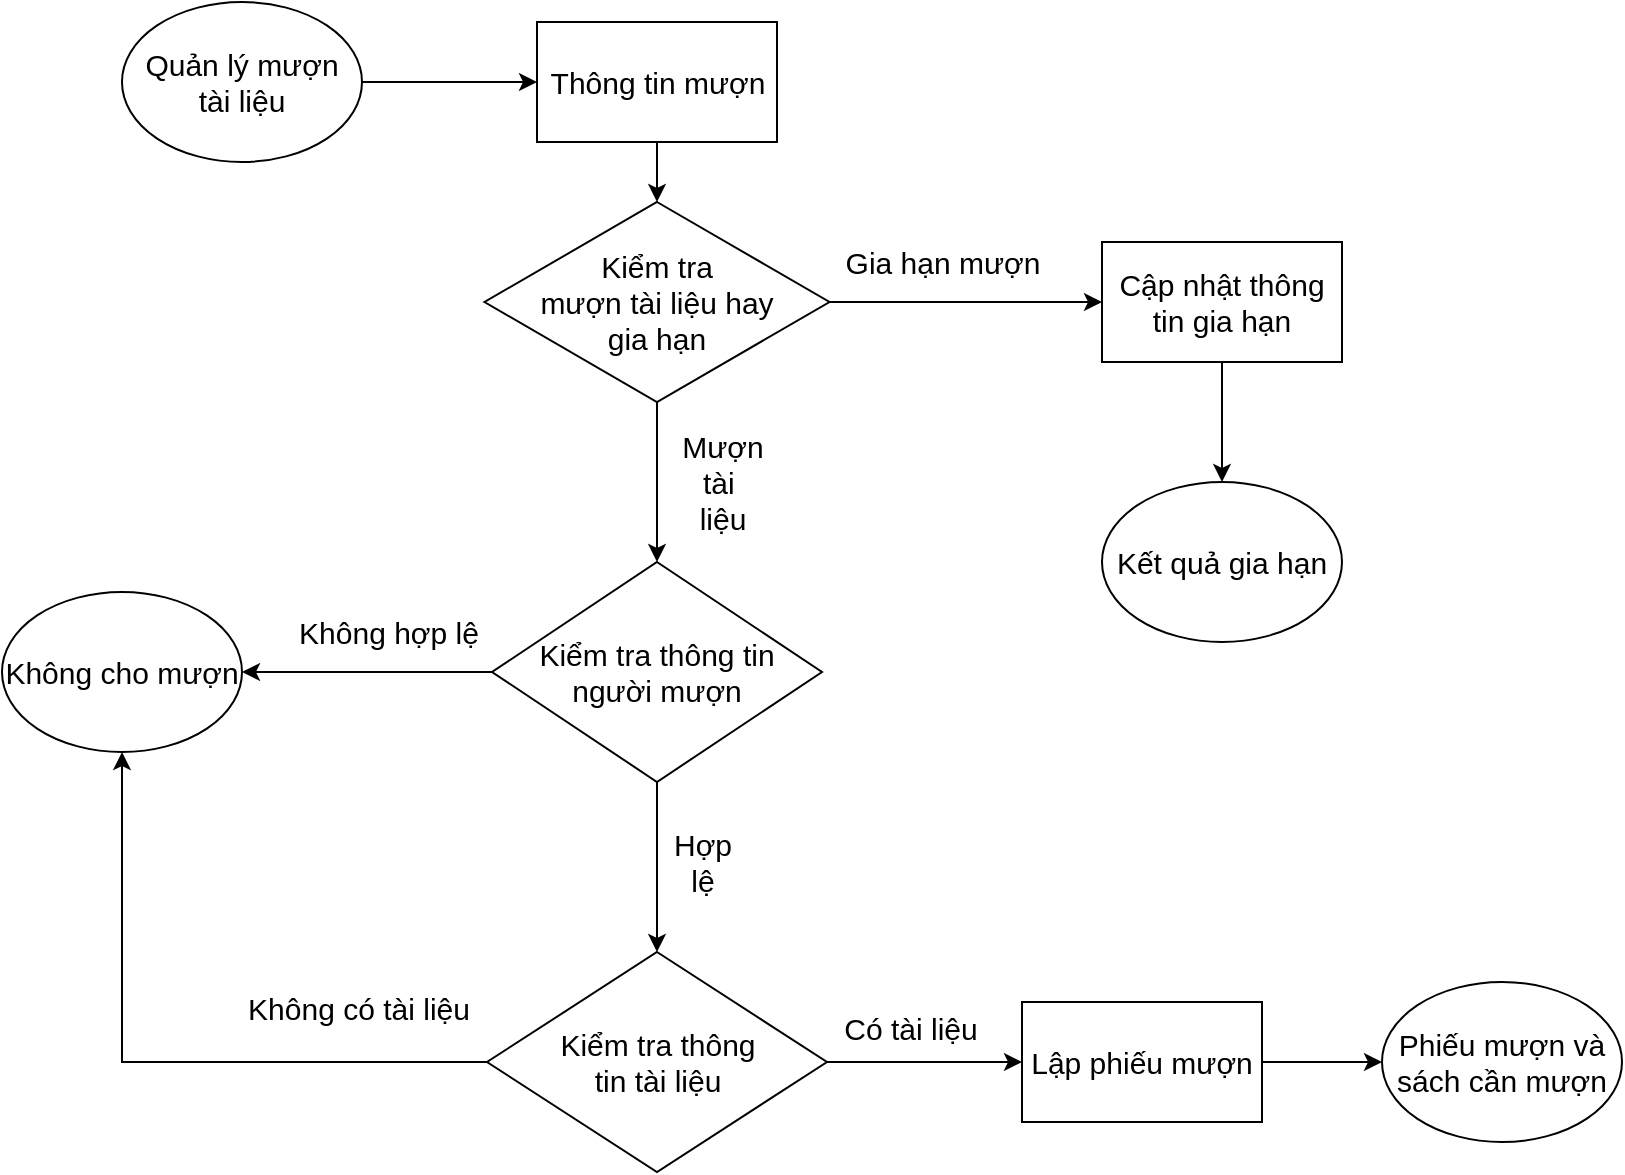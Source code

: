 <mxfile version="15.4.0" type="device"><diagram id="mUtt0JDCDFFJednzCyjG" name="Page-1"><mxGraphModel dx="1303" dy="785" grid="1" gridSize="10" guides="1" tooltips="1" connect="1" arrows="1" fold="1" page="1" pageScale="1" pageWidth="850" pageHeight="1100" math="0" shadow="0"><root><mxCell id="0"/><mxCell id="1" parent="0"/><mxCell id="GNQ3HSoWKIxZvUzHss7O-21" style="edgeStyle=orthogonalEdgeStyle;rounded=0;orthogonalLoop=1;jettySize=auto;html=1;entryX=0;entryY=0.5;entryDx=0;entryDy=0;fontSize=15;" edge="1" parent="1" source="GNQ3HSoWKIxZvUzHss7O-1" target="GNQ3HSoWKIxZvUzHss7O-2"><mxGeometry relative="1" as="geometry"/></mxCell><mxCell id="GNQ3HSoWKIxZvUzHss7O-1" value="Quản lý mượn&lt;br&gt;tài liệu" style="ellipse;whiteSpace=wrap;html=1;fontSize=15;" vertex="1" parent="1"><mxGeometry x="70" y="190" width="120" height="80" as="geometry"/></mxCell><mxCell id="GNQ3HSoWKIxZvUzHss7O-23" style="edgeStyle=orthogonalEdgeStyle;rounded=0;orthogonalLoop=1;jettySize=auto;html=1;exitX=0.5;exitY=1;exitDx=0;exitDy=0;entryX=0.5;entryY=0;entryDx=0;entryDy=0;fontSize=15;" edge="1" parent="1" source="GNQ3HSoWKIxZvUzHss7O-2" target="GNQ3HSoWKIxZvUzHss7O-7"><mxGeometry relative="1" as="geometry"/></mxCell><mxCell id="GNQ3HSoWKIxZvUzHss7O-2" value="Thông tin mượn" style="rounded=0;whiteSpace=wrap;html=1;fontSize=15;" vertex="1" parent="1"><mxGeometry x="277.5" y="200" width="120" height="60" as="geometry"/></mxCell><mxCell id="GNQ3HSoWKIxZvUzHss7O-17" style="edgeStyle=orthogonalEdgeStyle;rounded=0;orthogonalLoop=1;jettySize=auto;html=1;entryX=1;entryY=0.5;entryDx=0;entryDy=0;fontSize=15;" edge="1" parent="1" source="GNQ3HSoWKIxZvUzHss7O-4" target="GNQ3HSoWKIxZvUzHss7O-5"><mxGeometry relative="1" as="geometry"/></mxCell><mxCell id="GNQ3HSoWKIxZvUzHss7O-18" style="edgeStyle=orthogonalEdgeStyle;rounded=0;orthogonalLoop=1;jettySize=auto;html=1;entryX=0.5;entryY=0;entryDx=0;entryDy=0;fontSize=15;" edge="1" parent="1" source="GNQ3HSoWKIxZvUzHss7O-4" target="GNQ3HSoWKIxZvUzHss7O-6"><mxGeometry relative="1" as="geometry"/></mxCell><mxCell id="GNQ3HSoWKIxZvUzHss7O-4" value="Kiểm tra thông tin &lt;br&gt;người mượn" style="rhombus;whiteSpace=wrap;html=1;fontSize=15;" vertex="1" parent="1"><mxGeometry x="255" y="470" width="165" height="110" as="geometry"/></mxCell><mxCell id="GNQ3HSoWKIxZvUzHss7O-5" value="Không cho mượn" style="ellipse;whiteSpace=wrap;html=1;fontSize=15;" vertex="1" parent="1"><mxGeometry x="10" y="485" width="120" height="80" as="geometry"/></mxCell><mxCell id="GNQ3HSoWKIxZvUzHss7O-16" style="edgeStyle=orthogonalEdgeStyle;rounded=0;orthogonalLoop=1;jettySize=auto;html=1;entryX=0.5;entryY=1;entryDx=0;entryDy=0;fontSize=15;" edge="1" parent="1" source="GNQ3HSoWKIxZvUzHss7O-6" target="GNQ3HSoWKIxZvUzHss7O-5"><mxGeometry relative="1" as="geometry"/></mxCell><mxCell id="GNQ3HSoWKIxZvUzHss7O-27" style="edgeStyle=orthogonalEdgeStyle;rounded=0;orthogonalLoop=1;jettySize=auto;html=1;exitX=1;exitY=0.5;exitDx=0;exitDy=0;fontSize=15;" edge="1" parent="1" source="GNQ3HSoWKIxZvUzHss7O-6" target="GNQ3HSoWKIxZvUzHss7O-15"><mxGeometry relative="1" as="geometry"/></mxCell><mxCell id="GNQ3HSoWKIxZvUzHss7O-6" value="Kiểm tra thông &lt;br style=&quot;font-size: 15px;&quot;&gt;tin tài liệu" style="rhombus;whiteSpace=wrap;html=1;fontSize=15;" vertex="1" parent="1"><mxGeometry x="252.5" y="665" width="170" height="110" as="geometry"/></mxCell><mxCell id="GNQ3HSoWKIxZvUzHss7O-11" style="edgeStyle=orthogonalEdgeStyle;rounded=0;orthogonalLoop=1;jettySize=auto;html=1;entryX=0;entryY=0.5;entryDx=0;entryDy=0;fontSize=15;" edge="1" parent="1" source="GNQ3HSoWKIxZvUzHss7O-7" target="GNQ3HSoWKIxZvUzHss7O-9"><mxGeometry relative="1" as="geometry"/></mxCell><mxCell id="GNQ3HSoWKIxZvUzHss7O-20" style="edgeStyle=orthogonalEdgeStyle;rounded=0;orthogonalLoop=1;jettySize=auto;html=1;exitX=0.5;exitY=1;exitDx=0;exitDy=0;entryX=0.5;entryY=0;entryDx=0;entryDy=0;fontSize=15;" edge="1" parent="1" source="GNQ3HSoWKIxZvUzHss7O-7" target="GNQ3HSoWKIxZvUzHss7O-4"><mxGeometry relative="1" as="geometry"/></mxCell><mxCell id="GNQ3HSoWKIxZvUzHss7O-7" value="Kiểm tra &lt;br style=&quot;font-size: 15px;&quot;&gt;mượn tài liệu hay &lt;br style=&quot;font-size: 15px;&quot;&gt;gia hạn" style="rhombus;whiteSpace=wrap;html=1;fontSize=15;" vertex="1" parent="1"><mxGeometry x="251.25" y="290" width="172.5" height="100" as="geometry"/></mxCell><mxCell id="GNQ3HSoWKIxZvUzHss7O-24" style="edgeStyle=orthogonalEdgeStyle;rounded=0;orthogonalLoop=1;jettySize=auto;html=1;exitX=0.5;exitY=1;exitDx=0;exitDy=0;entryX=0.5;entryY=0;entryDx=0;entryDy=0;fontSize=15;" edge="1" parent="1" source="GNQ3HSoWKIxZvUzHss7O-9" target="GNQ3HSoWKIxZvUzHss7O-10"><mxGeometry relative="1" as="geometry"/></mxCell><mxCell id="GNQ3HSoWKIxZvUzHss7O-9" value="Cập nhật thông tin gia hạn" style="rounded=0;whiteSpace=wrap;html=1;fontSize=15;" vertex="1" parent="1"><mxGeometry x="560" y="310" width="120" height="60" as="geometry"/></mxCell><mxCell id="GNQ3HSoWKIxZvUzHss7O-10" value="Kết quả gia hạn" style="ellipse;whiteSpace=wrap;html=1;fontSize=15;" vertex="1" parent="1"><mxGeometry x="560" y="430" width="120" height="80" as="geometry"/></mxCell><mxCell id="GNQ3HSoWKIxZvUzHss7O-14" value="Mượn&lt;br style=&quot;font-size: 15px&quot;&gt;tài&amp;nbsp;&lt;br&gt;liệu" style="text;html=1;align=center;verticalAlign=middle;resizable=0;points=[];autosize=1;strokeColor=none;fillColor=none;fontSize=15;" vertex="1" parent="1"><mxGeometry x="340" y="400" width="60" height="60" as="geometry"/></mxCell><mxCell id="GNQ3HSoWKIxZvUzHss7O-28" style="edgeStyle=orthogonalEdgeStyle;rounded=0;orthogonalLoop=1;jettySize=auto;html=1;exitX=1;exitY=0.5;exitDx=0;exitDy=0;fontSize=15;" edge="1" parent="1" source="GNQ3HSoWKIxZvUzHss7O-15" target="GNQ3HSoWKIxZvUzHss7O-19"><mxGeometry relative="1" as="geometry"/></mxCell><mxCell id="GNQ3HSoWKIxZvUzHss7O-15" value="Lập phiếu mượn" style="rounded=0;whiteSpace=wrap;html=1;fontSize=15;" vertex="1" parent="1"><mxGeometry x="520" y="690" width="120" height="60" as="geometry"/></mxCell><mxCell id="GNQ3HSoWKIxZvUzHss7O-19" value="Phiếu mượn và sách cần mượn" style="ellipse;whiteSpace=wrap;html=1;fontSize=15;" vertex="1" parent="1"><mxGeometry x="700" y="680" width="120" height="80" as="geometry"/></mxCell><mxCell id="GNQ3HSoWKIxZvUzHss7O-25" value="Không hợp lệ" style="text;html=1;align=center;verticalAlign=middle;resizable=0;points=[];autosize=1;strokeColor=none;fillColor=none;fontSize=15;" vertex="1" parent="1"><mxGeometry x="147.5" y="495" width="110" height="20" as="geometry"/></mxCell><mxCell id="GNQ3HSoWKIxZvUzHss7O-26" value="Hợp&lt;br style=&quot;font-size: 15px;&quot;&gt;lệ" style="text;html=1;align=center;verticalAlign=middle;resizable=0;points=[];autosize=1;strokeColor=none;fillColor=none;fontSize=15;" vertex="1" parent="1"><mxGeometry x="340" y="600" width="40" height="40" as="geometry"/></mxCell><mxCell id="GNQ3HSoWKIxZvUzHss7O-29" value="Có tài liệu" style="text;html=1;align=center;verticalAlign=middle;resizable=0;points=[];autosize=1;strokeColor=none;fillColor=none;fontSize=15;" vertex="1" parent="1"><mxGeometry x="424" y="693" width="80" height="20" as="geometry"/></mxCell><mxCell id="GNQ3HSoWKIxZvUzHss7O-30" value="Không có tài liệu" style="text;html=1;align=center;verticalAlign=middle;resizable=0;points=[];autosize=1;strokeColor=none;fillColor=none;fontSize=15;" vertex="1" parent="1"><mxGeometry x="123" y="683" width="130" height="20" as="geometry"/></mxCell><mxCell id="GNQ3HSoWKIxZvUzHss7O-54" value="&lt;span style=&quot;background-color: rgb(255 , 255 , 255)&quot;&gt;Gia hạn mượn&lt;/span&gt;" style="text;html=1;align=center;verticalAlign=middle;resizable=0;points=[];autosize=1;strokeColor=none;fillColor=none;fontSize=15;" vertex="1" parent="1"><mxGeometry x="425" y="310" width="110" height="20" as="geometry"/></mxCell></root></mxGraphModel></diagram></mxfile>